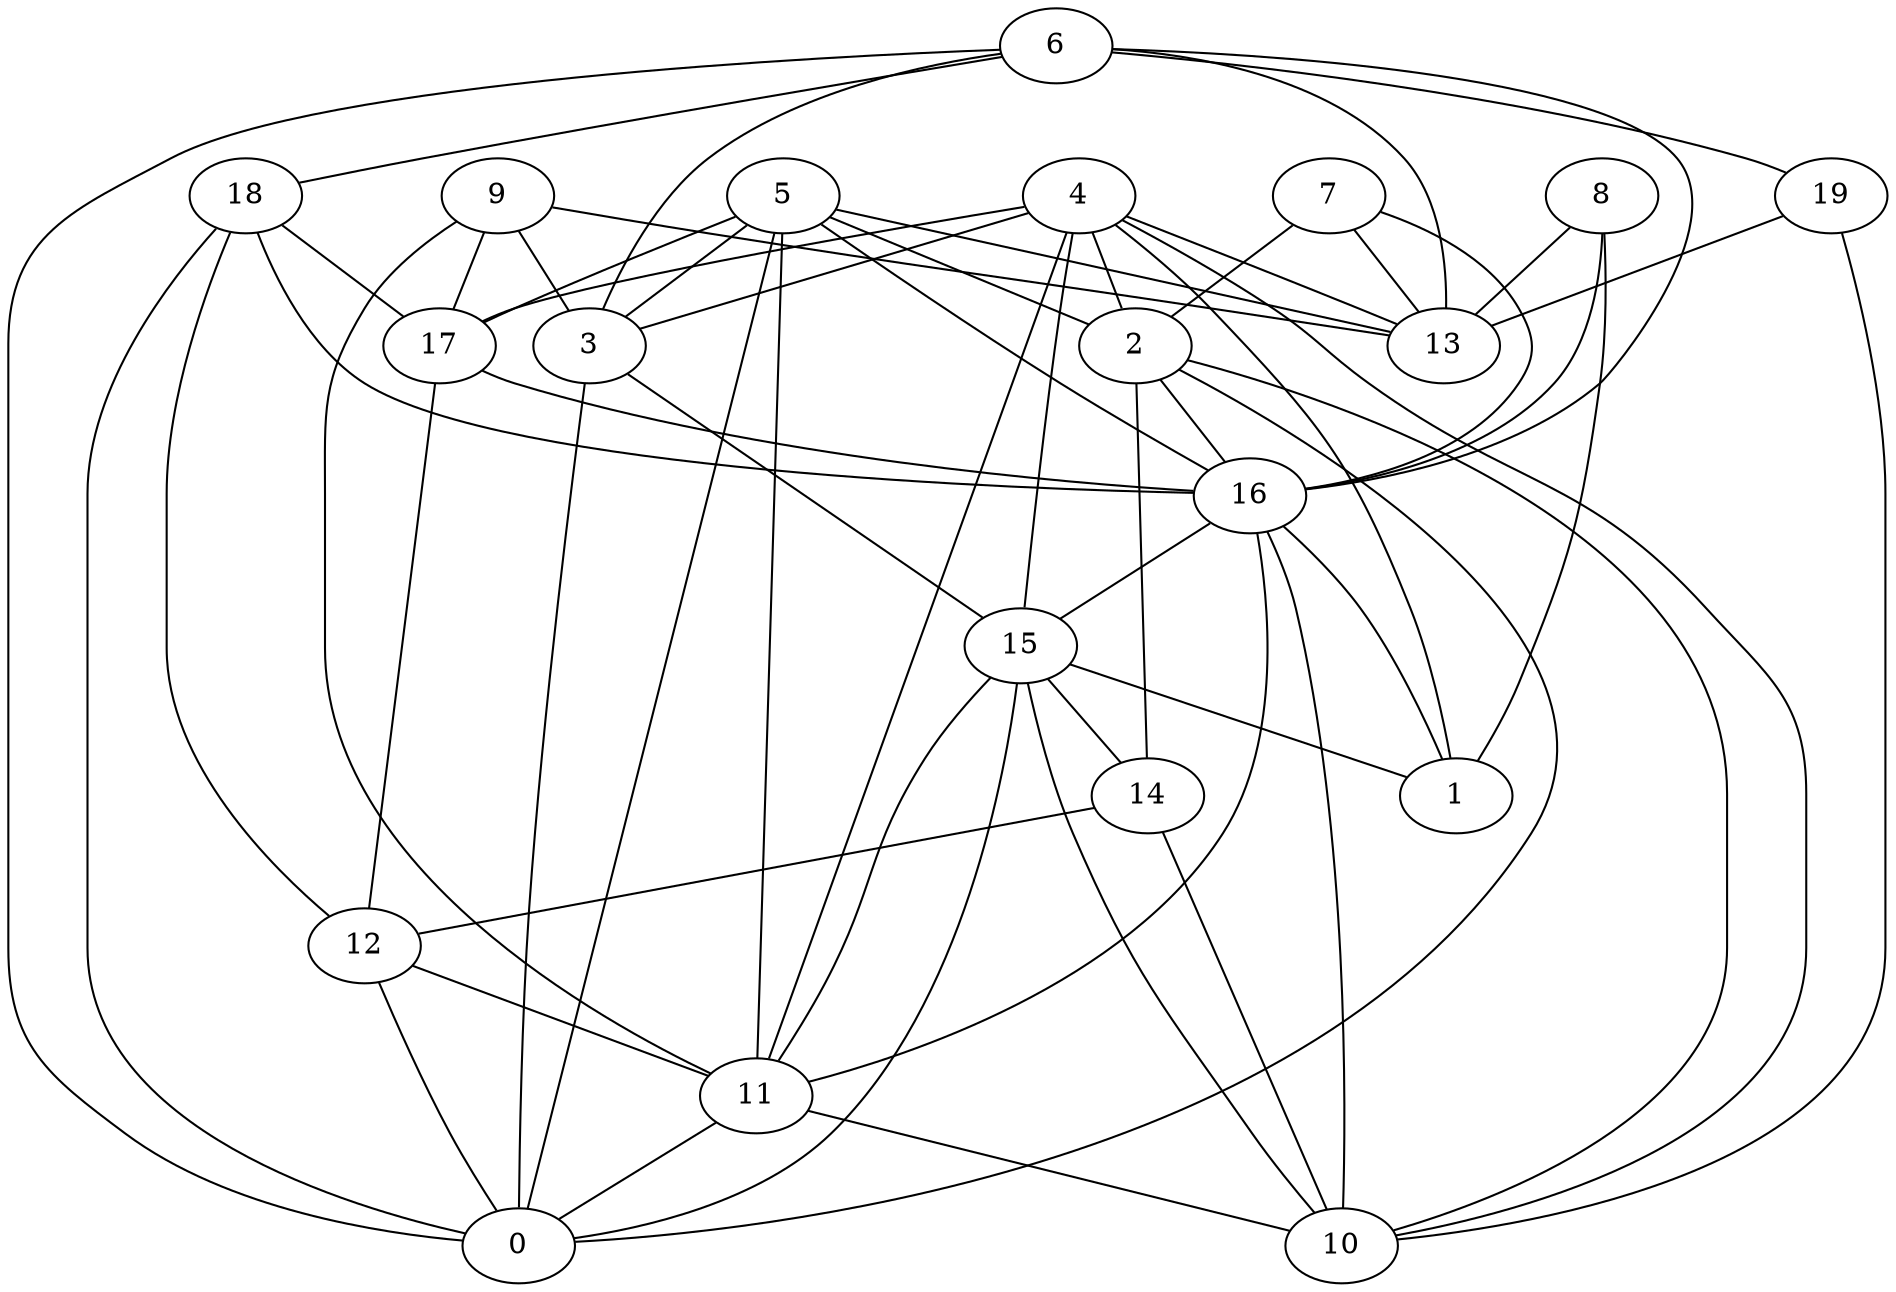 digraph GG_graph {

subgraph G_graph {
edge [color = black]
"8" -> "13" [dir = none]
"8" -> "16" [dir = none]
"8" -> "1" [dir = none]
"19" -> "10" [dir = none]
"19" -> "13" [dir = none]
"6" -> "16" [dir = none]
"6" -> "0" [dir = none]
"6" -> "18" [dir = none]
"6" -> "3" [dir = none]
"6" -> "19" [dir = none]
"6" -> "13" [dir = none]
"15" -> "14" [dir = none]
"15" -> "1" [dir = none]
"15" -> "11" [dir = none]
"15" -> "0" [dir = none]
"4" -> "13" [dir = none]
"4" -> "17" [dir = none]
"4" -> "15" [dir = none]
"4" -> "10" [dir = none]
"4" -> "3" [dir = none]
"4" -> "1" [dir = none]
"4" -> "11" [dir = none]
"4" -> "2" [dir = none]
"2" -> "16" [dir = none]
"2" -> "14" [dir = none]
"2" -> "0" [dir = none]
"2" -> "10" [dir = none]
"5" -> "0" [dir = none]
"5" -> "3" [dir = none]
"5" -> "13" [dir = none]
"5" -> "11" [dir = none]
"5" -> "16" [dir = none]
"5" -> "2" [dir = none]
"11" -> "10" [dir = none]
"11" -> "0" [dir = none]
"18" -> "16" [dir = none]
"18" -> "17" [dir = none]
"18" -> "12" [dir = none]
"7" -> "2" [dir = none]
"7" -> "16" [dir = none]
"7" -> "13" [dir = none]
"17" -> "16" [dir = none]
"17" -> "12" [dir = none]
"9" -> "3" [dir = none]
"9" -> "13" [dir = none]
"9" -> "11" [dir = none]
"9" -> "17" [dir = none]
"3" -> "0" [dir = none]
"3" -> "15" [dir = none]
"16" -> "11" [dir = none]
"16" -> "1" [dir = none]
"16" -> "15" [dir = none]
"16" -> "10" [dir = none]
"14" -> "10" [dir = none]
"14" -> "12" [dir = none]
"12" -> "0" [dir = none]
"12" -> "11" [dir = none]
"15" -> "10" [dir = none]
"5" -> "17" [dir = none]
"18" -> "0" [dir = none]
}

}
